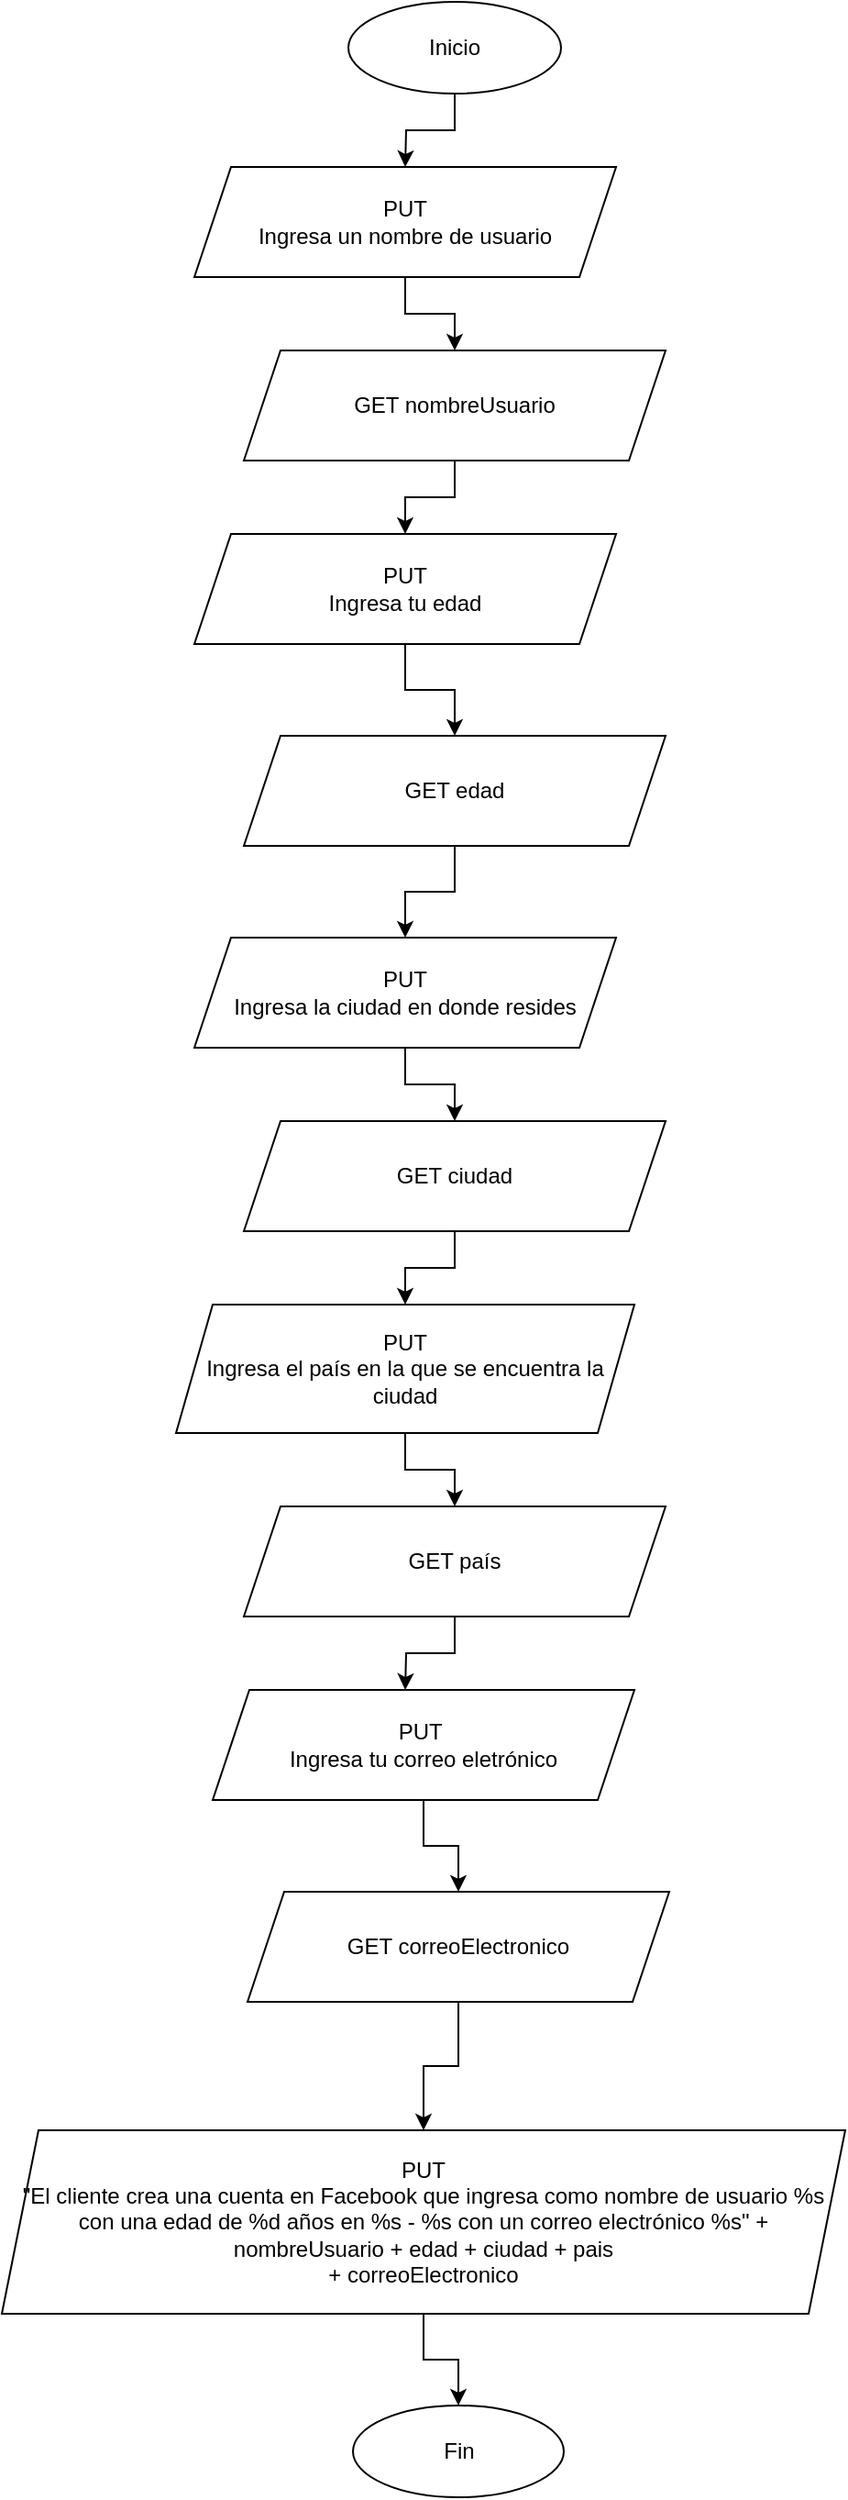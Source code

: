 <mxfile version="14.2.9" type="device"><diagram id="LBBrOioGy8fLsuSWHopH" name="Page-1"><mxGraphModel dx="946" dy="662" grid="1" gridSize="10" guides="1" tooltips="1" connect="1" arrows="1" fold="1" page="1" pageScale="1" pageWidth="827" pageHeight="1169" math="0" shadow="0"><root><mxCell id="0"/><mxCell id="1" parent="0"/><mxCell id="1NQwvypiIKMc5HE2fbDp-3" value="" style="edgeStyle=orthogonalEdgeStyle;rounded=0;orthogonalLoop=1;jettySize=auto;html=1;" edge="1" parent="1" source="1NQwvypiIKMc5HE2fbDp-1"><mxGeometry relative="1" as="geometry"><mxPoint x="385" y="110" as="targetPoint"/></mxGeometry></mxCell><mxCell id="1NQwvypiIKMc5HE2fbDp-1" value="Inicio" style="ellipse;whiteSpace=wrap;html=1;" vertex="1" parent="1"><mxGeometry x="354" y="20" width="116" height="50" as="geometry"/></mxCell><mxCell id="1NQwvypiIKMc5HE2fbDp-13" value="" style="edgeStyle=orthogonalEdgeStyle;rounded=0;orthogonalLoop=1;jettySize=auto;html=1;" edge="1" parent="1" source="1NQwvypiIKMc5HE2fbDp-10" target="1NQwvypiIKMc5HE2fbDp-12"><mxGeometry relative="1" as="geometry"/></mxCell><mxCell id="1NQwvypiIKMc5HE2fbDp-10" value="PUT&lt;br&gt;Ingresa un nombre de usuario" style="shape=parallelogram;perimeter=parallelogramPerimeter;whiteSpace=wrap;html=1;fixedSize=1;" vertex="1" parent="1"><mxGeometry x="270" y="110" width="230" height="60" as="geometry"/></mxCell><mxCell id="1NQwvypiIKMc5HE2fbDp-15" value="" style="edgeStyle=orthogonalEdgeStyle;rounded=0;orthogonalLoop=1;jettySize=auto;html=1;" edge="1" parent="1" source="1NQwvypiIKMc5HE2fbDp-12" target="1NQwvypiIKMc5HE2fbDp-14"><mxGeometry relative="1" as="geometry"/></mxCell><mxCell id="1NQwvypiIKMc5HE2fbDp-12" value="GET nombreUsuario" style="shape=parallelogram;perimeter=parallelogramPerimeter;whiteSpace=wrap;html=1;fixedSize=1;" vertex="1" parent="1"><mxGeometry x="297" y="210" width="230" height="60" as="geometry"/></mxCell><mxCell id="1NQwvypiIKMc5HE2fbDp-17" value="" style="edgeStyle=orthogonalEdgeStyle;rounded=0;orthogonalLoop=1;jettySize=auto;html=1;" edge="1" parent="1" source="1NQwvypiIKMc5HE2fbDp-14" target="1NQwvypiIKMc5HE2fbDp-16"><mxGeometry relative="1" as="geometry"/></mxCell><mxCell id="1NQwvypiIKMc5HE2fbDp-14" value="PUT&lt;br&gt;Ingresa tu edad" style="shape=parallelogram;perimeter=parallelogramPerimeter;whiteSpace=wrap;html=1;fixedSize=1;" vertex="1" parent="1"><mxGeometry x="270" y="310" width="230" height="60" as="geometry"/></mxCell><mxCell id="1NQwvypiIKMc5HE2fbDp-19" value="" style="edgeStyle=orthogonalEdgeStyle;rounded=0;orthogonalLoop=1;jettySize=auto;html=1;" edge="1" parent="1" source="1NQwvypiIKMc5HE2fbDp-16" target="1NQwvypiIKMc5HE2fbDp-18"><mxGeometry relative="1" as="geometry"/></mxCell><mxCell id="1NQwvypiIKMc5HE2fbDp-16" value="GET edad" style="shape=parallelogram;perimeter=parallelogramPerimeter;whiteSpace=wrap;html=1;fixedSize=1;" vertex="1" parent="1"><mxGeometry x="297" y="420" width="230" height="60" as="geometry"/></mxCell><mxCell id="1NQwvypiIKMc5HE2fbDp-21" value="" style="edgeStyle=orthogonalEdgeStyle;rounded=0;orthogonalLoop=1;jettySize=auto;html=1;" edge="1" parent="1" source="1NQwvypiIKMc5HE2fbDp-18" target="1NQwvypiIKMc5HE2fbDp-20"><mxGeometry relative="1" as="geometry"/></mxCell><mxCell id="1NQwvypiIKMc5HE2fbDp-18" value="PUT&lt;br&gt;Ingresa la ciudad en donde resides" style="shape=parallelogram;perimeter=parallelogramPerimeter;whiteSpace=wrap;html=1;fixedSize=1;" vertex="1" parent="1"><mxGeometry x="270" y="530" width="230" height="60" as="geometry"/></mxCell><mxCell id="1NQwvypiIKMc5HE2fbDp-23" value="" style="edgeStyle=orthogonalEdgeStyle;rounded=0;orthogonalLoop=1;jettySize=auto;html=1;" edge="1" parent="1" source="1NQwvypiIKMc5HE2fbDp-20" target="1NQwvypiIKMc5HE2fbDp-22"><mxGeometry relative="1" as="geometry"/></mxCell><mxCell id="1NQwvypiIKMc5HE2fbDp-20" value="GET ciudad" style="shape=parallelogram;perimeter=parallelogramPerimeter;whiteSpace=wrap;html=1;fixedSize=1;" vertex="1" parent="1"><mxGeometry x="297" y="630" width="230" height="60" as="geometry"/></mxCell><mxCell id="1NQwvypiIKMc5HE2fbDp-25" value="" style="edgeStyle=orthogonalEdgeStyle;rounded=0;orthogonalLoop=1;jettySize=auto;html=1;" edge="1" parent="1" source="1NQwvypiIKMc5HE2fbDp-22" target="1NQwvypiIKMc5HE2fbDp-24"><mxGeometry relative="1" as="geometry"/></mxCell><mxCell id="1NQwvypiIKMc5HE2fbDp-22" value="PUT&lt;br&gt;Ingresa el país en la que se encuentra la ciudad" style="shape=parallelogram;perimeter=parallelogramPerimeter;whiteSpace=wrap;html=1;fixedSize=1;" vertex="1" parent="1"><mxGeometry x="260" y="730" width="250" height="70" as="geometry"/></mxCell><mxCell id="1NQwvypiIKMc5HE2fbDp-27" value="" style="edgeStyle=orthogonalEdgeStyle;rounded=0;orthogonalLoop=1;jettySize=auto;html=1;" edge="1" parent="1" source="1NQwvypiIKMc5HE2fbDp-24"><mxGeometry relative="1" as="geometry"><mxPoint x="385" y="940" as="targetPoint"/></mxGeometry></mxCell><mxCell id="1NQwvypiIKMc5HE2fbDp-24" value="GET país" style="shape=parallelogram;perimeter=parallelogramPerimeter;whiteSpace=wrap;html=1;fixedSize=1;" vertex="1" parent="1"><mxGeometry x="297" y="840" width="230" height="60" as="geometry"/></mxCell><mxCell id="1NQwvypiIKMc5HE2fbDp-33" value="" style="edgeStyle=orthogonalEdgeStyle;rounded=0;orthogonalLoop=1;jettySize=auto;html=1;" edge="1" parent="1" source="1NQwvypiIKMc5HE2fbDp-30" target="1NQwvypiIKMc5HE2fbDp-32"><mxGeometry relative="1" as="geometry"/></mxCell><mxCell id="1NQwvypiIKMc5HE2fbDp-30" value="PUT&amp;nbsp;&lt;br&gt;Ingresa tu correo eletrónico" style="shape=parallelogram;perimeter=parallelogramPerimeter;whiteSpace=wrap;html=1;fixedSize=1;" vertex="1" parent="1"><mxGeometry x="280" y="940" width="230" height="60" as="geometry"/></mxCell><mxCell id="1NQwvypiIKMc5HE2fbDp-35" value="" style="edgeStyle=orthogonalEdgeStyle;rounded=0;orthogonalLoop=1;jettySize=auto;html=1;" edge="1" parent="1" source="1NQwvypiIKMc5HE2fbDp-32" target="1NQwvypiIKMc5HE2fbDp-34"><mxGeometry relative="1" as="geometry"/></mxCell><mxCell id="1NQwvypiIKMc5HE2fbDp-32" value="GET correoElectronico" style="shape=parallelogram;perimeter=parallelogramPerimeter;whiteSpace=wrap;html=1;fixedSize=1;" vertex="1" parent="1"><mxGeometry x="299" y="1050" width="230" height="60" as="geometry"/></mxCell><mxCell id="1NQwvypiIKMc5HE2fbDp-37" value="" style="edgeStyle=orthogonalEdgeStyle;rounded=0;orthogonalLoop=1;jettySize=auto;html=1;" edge="1" parent="1" source="1NQwvypiIKMc5HE2fbDp-34" target="1NQwvypiIKMc5HE2fbDp-36"><mxGeometry relative="1" as="geometry"/></mxCell><mxCell id="1NQwvypiIKMc5HE2fbDp-34" value="PUT&lt;br&gt;&quot;El cliente crea una cuenta en Facebook que ingresa como nombre de usuario %s con una edad de %d años en %s - %s con un correo electrónico %s&quot; + nombreUsuario + edad + ciudad + pais&lt;br&gt;+ correoElectronico" style="shape=parallelogram;perimeter=parallelogramPerimeter;whiteSpace=wrap;html=1;fixedSize=1;" vertex="1" parent="1"><mxGeometry x="165" y="1180" width="460" height="100" as="geometry"/></mxCell><mxCell id="1NQwvypiIKMc5HE2fbDp-36" value="Fin" style="ellipse;whiteSpace=wrap;html=1;" vertex="1" parent="1"><mxGeometry x="356.5" y="1330" width="115" height="50" as="geometry"/></mxCell></root></mxGraphModel></diagram></mxfile>